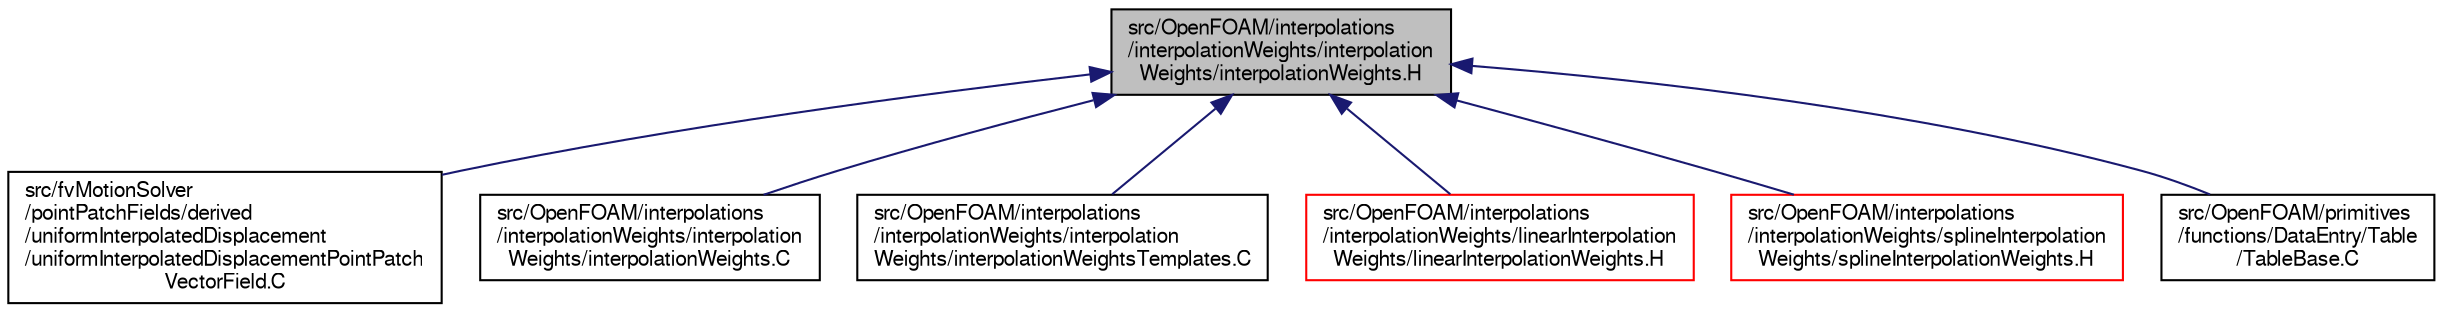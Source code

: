 digraph "src/OpenFOAM/interpolations/interpolationWeights/interpolationWeights/interpolationWeights.H"
{
  bgcolor="transparent";
  edge [fontname="FreeSans",fontsize="10",labelfontname="FreeSans",labelfontsize="10"];
  node [fontname="FreeSans",fontsize="10",shape=record];
  Node112 [label="src/OpenFOAM/interpolations\l/interpolationWeights/interpolation\lWeights/interpolationWeights.H",height=0.2,width=0.4,color="black", fillcolor="grey75", style="filled", fontcolor="black"];
  Node112 -> Node113 [dir="back",color="midnightblue",fontsize="10",style="solid",fontname="FreeSans"];
  Node113 [label="src/fvMotionSolver\l/pointPatchFields/derived\l/uniformInterpolatedDisplacement\l/uniformInterpolatedDisplacementPointPatch\lVectorField.C",height=0.2,width=0.4,color="black",URL="$a04568.html"];
  Node112 -> Node114 [dir="back",color="midnightblue",fontsize="10",style="solid",fontname="FreeSans"];
  Node114 [label="src/OpenFOAM/interpolations\l/interpolationWeights/interpolation\lWeights/interpolationWeights.C",height=0.2,width=0.4,color="black",URL="$a10454.html"];
  Node112 -> Node115 [dir="back",color="midnightblue",fontsize="10",style="solid",fontname="FreeSans"];
  Node115 [label="src/OpenFOAM/interpolations\l/interpolationWeights/interpolation\lWeights/interpolationWeightsTemplates.C",height=0.2,width=0.4,color="black",URL="$a10460.html"];
  Node112 -> Node116 [dir="back",color="midnightblue",fontsize="10",style="solid",fontname="FreeSans"];
  Node116 [label="src/OpenFOAM/interpolations\l/interpolationWeights/linearInterpolation\lWeights/linearInterpolationWeights.H",height=0.2,width=0.4,color="red",URL="$a10466.html"];
  Node112 -> Node119 [dir="back",color="midnightblue",fontsize="10",style="solid",fontname="FreeSans"];
  Node119 [label="src/OpenFOAM/interpolations\l/interpolationWeights/splineInterpolation\lWeights/splineInterpolationWeights.H",height=0.2,width=0.4,color="red",URL="$a10472.html"];
  Node112 -> Node120 [dir="back",color="midnightblue",fontsize="10",style="solid",fontname="FreeSans"];
  Node120 [label="src/OpenFOAM/primitives\l/functions/DataEntry/Table\l/TableBase.C",height=0.2,width=0.4,color="black",URL="$a12272.html"];
}
